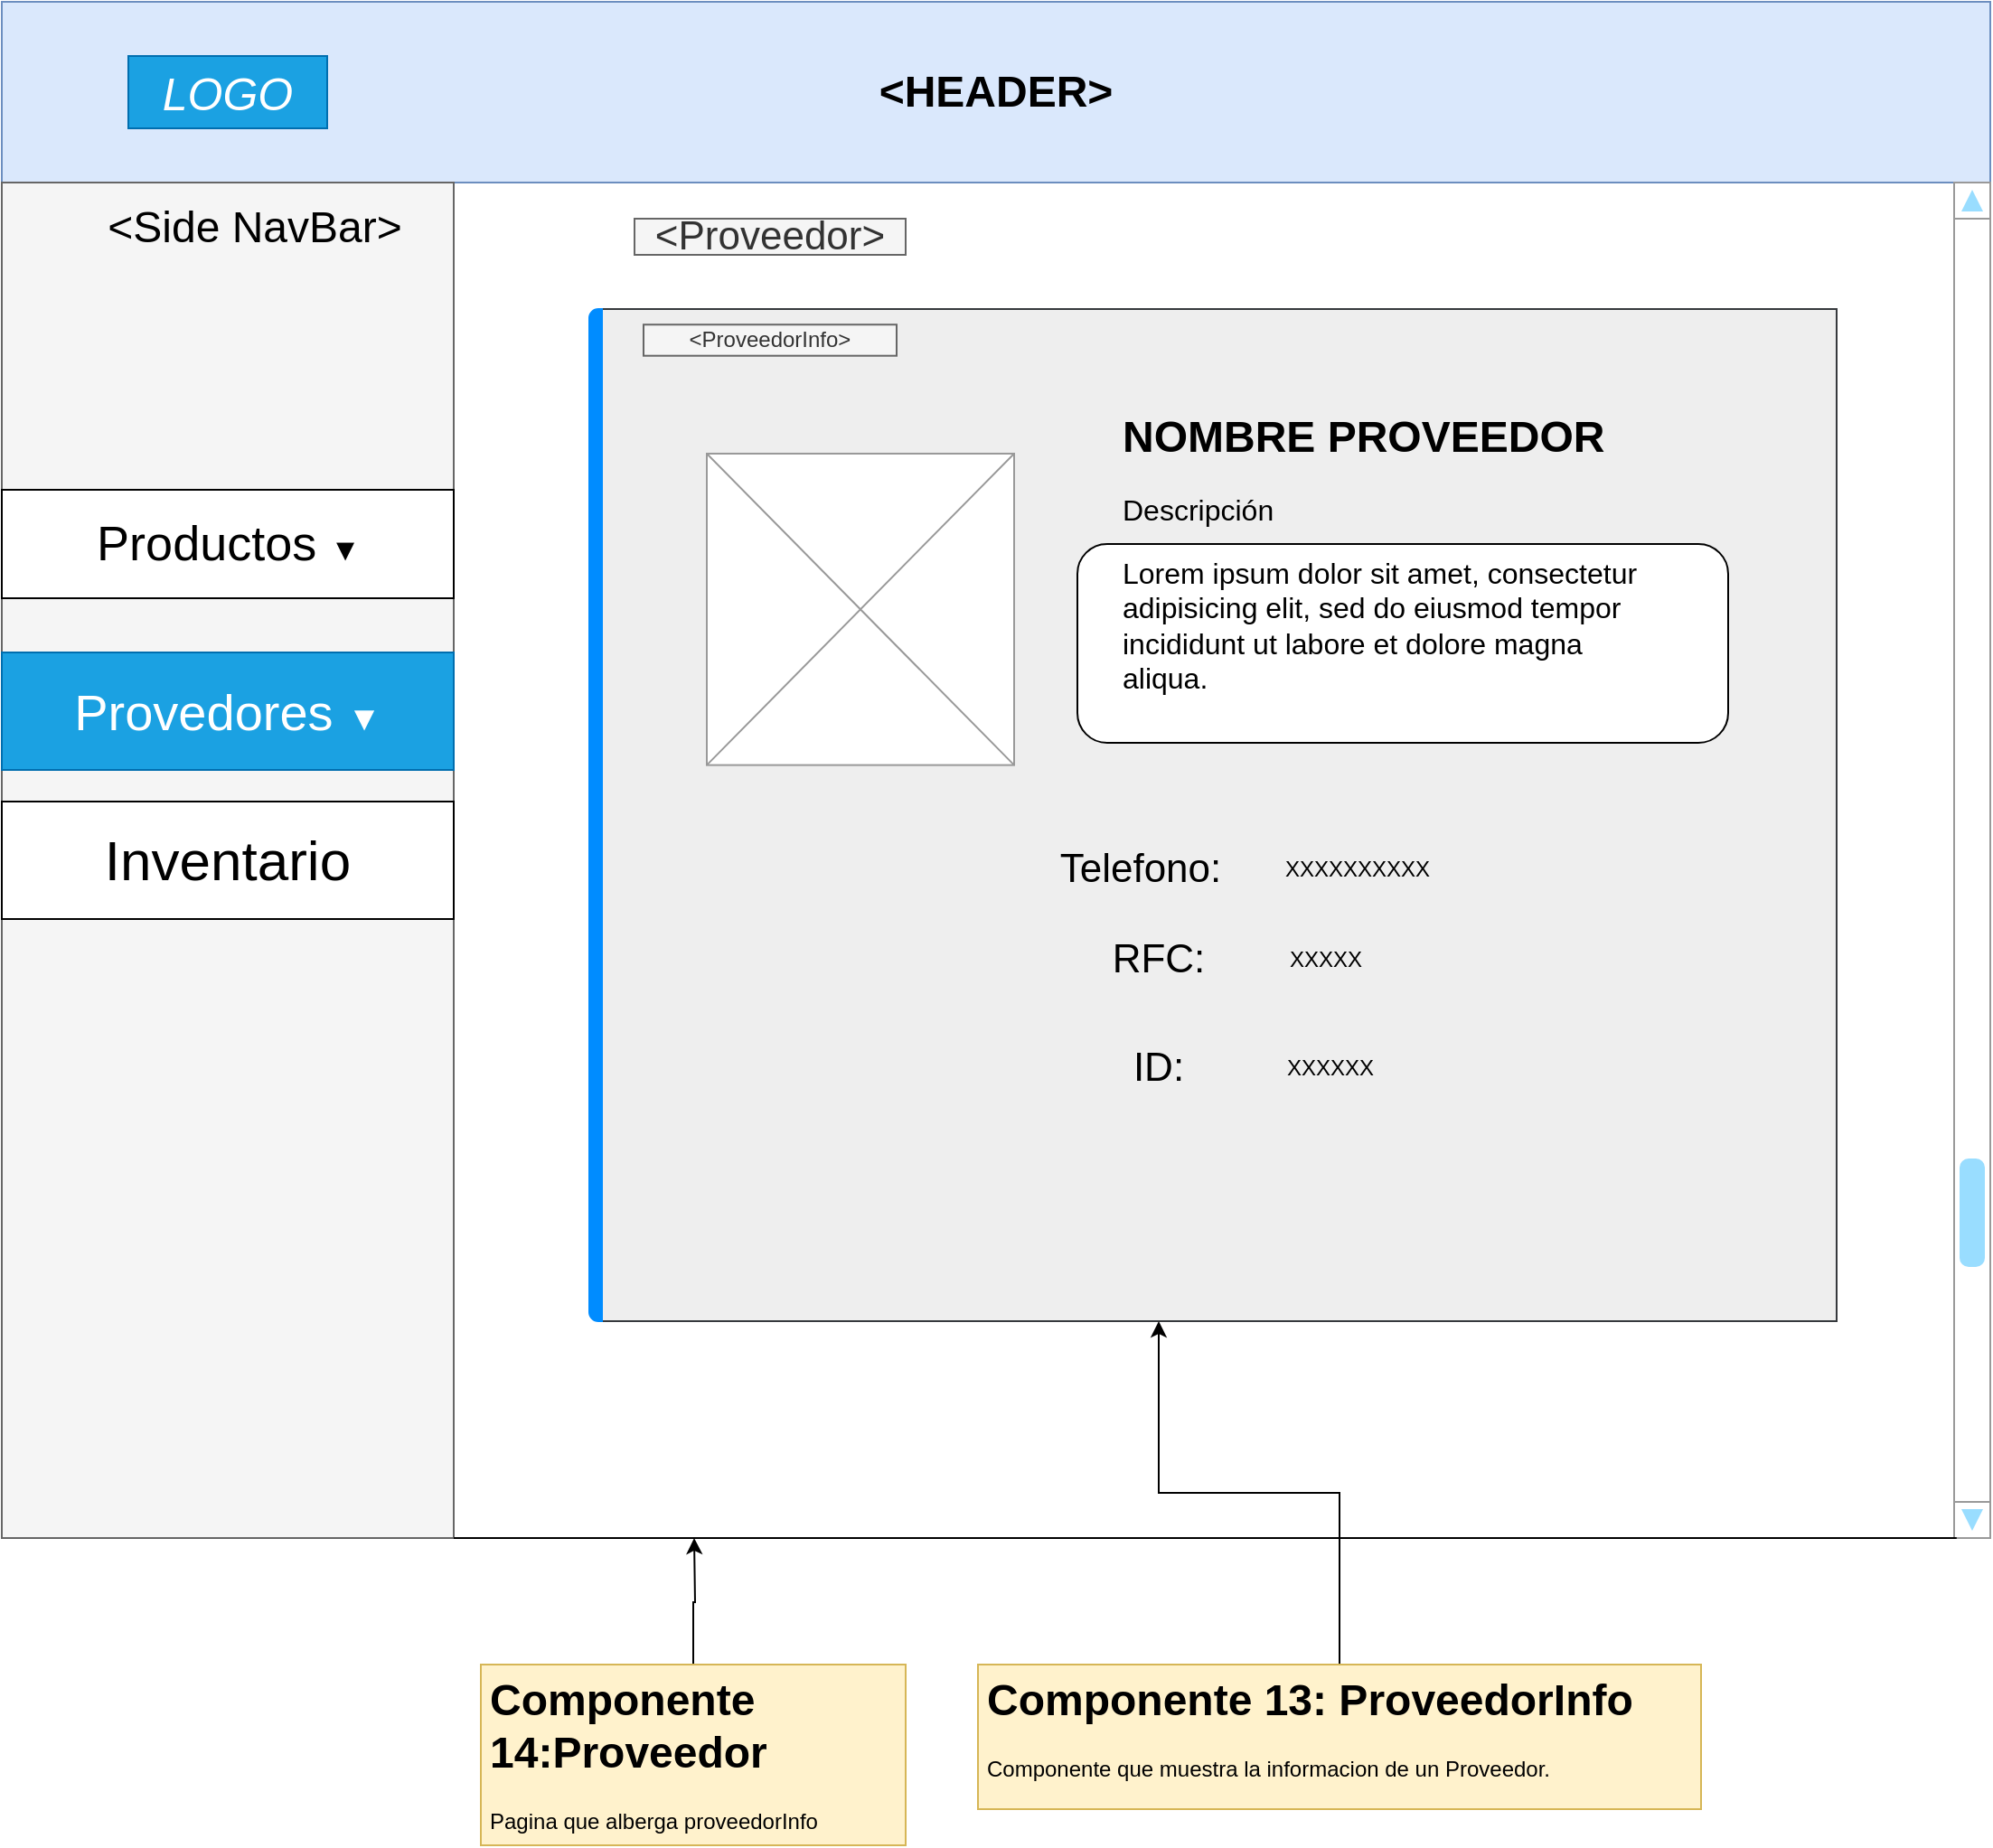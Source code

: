 <mxfile version="13.8.8" type="device"><diagram id="9Z0rajO9vy1eAtT90HRV" name="Page-1"><mxGraphModel dx="1447" dy="863" grid="1" gridSize="10" guides="1" tooltips="1" connect="1" arrows="1" fold="1" page="1" pageScale="1" pageWidth="850" pageHeight="1100" math="0" shadow="0"><root><mxCell id="0"/><mxCell id="1" parent="0"/><mxCell id="_uAHY--KUr31Mtknl9wJ-1" value="&lt;h1&gt;&amp;lt;HEADER&amp;gt;&lt;br&gt;&lt;/h1&gt;" style="rounded=0;whiteSpace=wrap;html=1;fillColor=#dae8fc;strokeColor=#6c8ebf;" parent="1" vertex="1"><mxGeometry width="1100" height="100" as="geometry"/></mxCell><mxCell id="_uAHY--KUr31Mtknl9wJ-2" value="" style="rounded=0;whiteSpace=wrap;html=1;fillColor=#f5f5f5;strokeColor=#666666;fontColor=#333333;" parent="1" vertex="1"><mxGeometry y="100" width="250" height="750" as="geometry"/></mxCell><mxCell id="_uAHY--KUr31Mtknl9wJ-3" value="" style="verticalLabelPosition=bottom;shadow=0;dashed=0;align=center;html=1;verticalAlign=top;strokeWidth=1;shape=mxgraph.mockup.navigation.scrollBar;strokeColor=#999999;barPos=20;fillColor2=#99ddff;strokeColor2=none;direction=north;" parent="1" vertex="1"><mxGeometry x="1080" y="100" width="20" height="750" as="geometry"/></mxCell><mxCell id="_uAHY--KUr31Mtknl9wJ-4" value="" style="endArrow=none;html=1;exitX=1;exitY=1;exitDx=0;exitDy=0;entryX=0;entryY=0.07;entryDx=0;entryDy=0;entryPerimeter=0;" parent="1" source="_uAHY--KUr31Mtknl9wJ-2" target="_uAHY--KUr31Mtknl9wJ-3" edge="1"><mxGeometry width="50" height="50" relative="1" as="geometry"><mxPoint x="280" y="870" as="sourcePoint"/><mxPoint x="330" y="820" as="targetPoint"/></mxGeometry></mxCell><mxCell id="_uAHY--KUr31Mtknl9wJ-5" value="&lt;font style=&quot;font-size: 24px&quot;&gt;&amp;lt;Side NavBar&amp;gt;&lt;/font&gt;" style="text;html=1;strokeColor=none;fillColor=none;align=center;verticalAlign=middle;whiteSpace=wrap;rounded=0;" parent="1" vertex="1"><mxGeometry x="50" y="110" width="180" height="30" as="geometry"/></mxCell><mxCell id="_uAHY--KUr31Mtknl9wJ-6" value="&lt;i&gt;&lt;font style=&quot;font-size: 25px&quot;&gt;LOGO&lt;/font&gt;&lt;/i&gt;" style="text;html=1;strokeColor=#006EAF;fillColor=#1ba1e2;align=center;verticalAlign=middle;whiteSpace=wrap;rounded=0;fontColor=#ffffff;" parent="1" vertex="1"><mxGeometry x="70" y="30" width="110" height="40" as="geometry"/></mxCell><mxCell id="_uAHY--KUr31Mtknl9wJ-7" value="" style="strokeWidth=1;shadow=0;dashed=0;align=center;html=1;shape=mxgraph.mockup.forms.rrect;rSize=0;" parent="1" vertex="1"><mxGeometry y="270" width="250" height="60" as="geometry"/></mxCell><mxCell id="_uAHY--KUr31Mtknl9wJ-8" value="&lt;font style=&quot;font-size: 27px&quot;&gt;Productos &lt;/font&gt;▼" style="strokeWidth=1;shadow=0;dashed=0;align=center;html=1;shape=mxgraph.mockup.forms.rrect;rSize=0;fontSize=17;resizeWidth=1;" parent="_uAHY--KUr31Mtknl9wJ-7" vertex="1"><mxGeometry width="250" height="60" relative="1" as="geometry"><mxPoint as="offset"/></mxGeometry></mxCell><mxCell id="_uAHY--KUr31Mtknl9wJ-11" value="&lt;font style=&quot;font-size: 28px&quot;&gt;Provedores &lt;/font&gt;&lt;font style=&quot;font-size: 19px&quot;&gt;▼&lt;/font&gt;" style="rounded=0;whiteSpace=wrap;html=1;fillColor=#1ba1e2;strokeColor=#006EAF;fontColor=#ffffff;" parent="1" vertex="1"><mxGeometry y="360" width="250" height="65" as="geometry"/></mxCell><mxCell id="_uAHY--KUr31Mtknl9wJ-12" value="&lt;font style=&quot;font-size: 31px&quot;&gt;Inventario&lt;/font&gt;" style="rounded=0;whiteSpace=wrap;html=1;" parent="1" vertex="1"><mxGeometry y="442.5" width="250" height="65" as="geometry"/></mxCell><mxCell id="_uAHY--KUr31Mtknl9wJ-25" value="" style="strokeWidth=1;shadow=0;dashed=0;align=center;html=1;shape=mxgraph.mockup.containers.marginRect2;rectMarginLeft=67;strokeColor=#36393d;fillColor=#eeeeee;" parent="1" vertex="1"><mxGeometry x="265" y="170" width="750" height="560" as="geometry"/></mxCell><mxCell id="AbV2LeKn4ZKA3L7Wp7C7-1" value="" style="rounded=1;whiteSpace=wrap;html=1;" parent="_uAHY--KUr31Mtknl9wJ-25" vertex="1"><mxGeometry x="330" y="130" width="360" height="110" as="geometry"/></mxCell><mxCell id="_uAHY--KUr31Mtknl9wJ-29" value="" style="strokeWidth=1;shadow=0;dashed=0;align=center;html=1;shape=mxgraph.mockup.containers.leftButton;rSize=5;strokeColor=#008cff;fillColor=#008cff;resizeHeight=1;movable=0;deletable=0;" parent="_uAHY--KUr31Mtknl9wJ-25" vertex="1"><mxGeometry width="7" height="560" relative="1" as="geometry"><mxPoint x="60" as="offset"/></mxGeometry></mxCell><mxCell id="_uAHY--KUr31Mtknl9wJ-31" value="" style="verticalLabelPosition=bottom;shadow=0;dashed=0;align=center;html=1;verticalAlign=top;strokeWidth=1;shape=mxgraph.mockup.graphics.simpleIcon;strokeColor=#999999;" parent="_uAHY--KUr31Mtknl9wJ-25" vertex="1"><mxGeometry x="125" y="80.004" width="170" height="172.308" as="geometry"/></mxCell><mxCell id="_uAHY--KUr31Mtknl9wJ-34" value="&lt;h1&gt;NOMBRE PROVEEDOR&lt;br&gt;&lt;/h1&gt;&lt;p style=&quot;font-size: 16px&quot;&gt;&lt;font style=&quot;font-size: 16px&quot;&gt;Descripción&lt;/font&gt;&lt;/p&gt;&lt;p style=&quot;font-size: 16px&quot;&gt;&lt;font style=&quot;font-size: 16px&quot;&gt;Lorem ipsum dolor sit amet, consectetur adipisicing elit, sed do eiusmod tempor incididunt ut labore et dolore magna aliqua.&lt;/font&gt;&lt;/p&gt;" style="text;html=1;strokeColor=none;fillColor=none;spacing=5;spacingTop=-20;whiteSpace=wrap;overflow=hidden;rounded=0;" parent="_uAHY--KUr31Mtknl9wJ-25" vertex="1"><mxGeometry x="350" y="50.69" width="310" height="209.31" as="geometry"/></mxCell><mxCell id="_uAHY--KUr31Mtknl9wJ-93" value="&amp;lt;ProveedorInfo&amp;gt;" style="text;html=1;strokeColor=#666666;fillColor=#f5f5f5;align=center;verticalAlign=middle;whiteSpace=wrap;rounded=0;fontColor=#333333;" parent="_uAHY--KUr31Mtknl9wJ-25" vertex="1"><mxGeometry x="90" y="8.615" width="140" height="17.231" as="geometry"/></mxCell><mxCell id="ZjIXF0Z3vVMWQ-gsR-TG-1" value="&lt;font style=&quot;font-size: 22px&quot;&gt;Telefono:&lt;/font&gt;" style="text;html=1;strokeColor=none;fillColor=none;align=center;verticalAlign=middle;whiteSpace=wrap;rounded=0;" parent="_uAHY--KUr31Mtknl9wJ-25" vertex="1"><mxGeometry x="310" y="300" width="110" height="20" as="geometry"/></mxCell><mxCell id="ZjIXF0Z3vVMWQ-gsR-TG-2" value="XXXXXXXXXX" style="text;html=1;strokeColor=none;fillColor=none;align=center;verticalAlign=middle;whiteSpace=wrap;rounded=0;" parent="_uAHY--KUr31Mtknl9wJ-25" vertex="1"><mxGeometry x="465" y="300" width="40" height="20" as="geometry"/></mxCell><mxCell id="ZjIXF0Z3vVMWQ-gsR-TG-3" value="&lt;font style=&quot;font-size: 22px&quot;&gt;RFC:&lt;/font&gt;" style="text;html=1;strokeColor=none;fillColor=none;align=center;verticalAlign=middle;whiteSpace=wrap;rounded=0;" parent="_uAHY--KUr31Mtknl9wJ-25" vertex="1"><mxGeometry x="355" y="350" width="40" height="20" as="geometry"/></mxCell><mxCell id="ZjIXF0Z3vVMWQ-gsR-TG-5" value="XXXXX" style="text;html=1;strokeColor=none;fillColor=none;align=center;verticalAlign=middle;whiteSpace=wrap;rounded=0;" parent="_uAHY--KUr31Mtknl9wJ-25" vertex="1"><mxGeometry x="435" y="350" width="65" height="20" as="geometry"/></mxCell><mxCell id="ZjIXF0Z3vVMWQ-gsR-TG-7" value="&lt;font style=&quot;font-size: 22px&quot;&gt;ID:&lt;/font&gt;" style="text;html=1;strokeColor=none;fillColor=none;align=center;verticalAlign=middle;whiteSpace=wrap;rounded=0;" parent="_uAHY--KUr31Mtknl9wJ-25" vertex="1"><mxGeometry x="355" y="410" width="40" height="20" as="geometry"/></mxCell><mxCell id="ZjIXF0Z3vVMWQ-gsR-TG-8" value="XXXXXX" style="text;html=1;strokeColor=none;fillColor=none;align=center;verticalAlign=middle;whiteSpace=wrap;rounded=0;" parent="_uAHY--KUr31Mtknl9wJ-25" vertex="1"><mxGeometry x="440" y="410" width="60" height="20" as="geometry"/></mxCell><mxCell id="_uAHY--KUr31Mtknl9wJ-95" style="edgeStyle=orthogonalEdgeStyle;rounded=0;orthogonalLoop=1;jettySize=auto;html=1;" parent="1" source="_uAHY--KUr31Mtknl9wJ-92" target="_uAHY--KUr31Mtknl9wJ-25" edge="1"><mxGeometry relative="1" as="geometry"/></mxCell><mxCell id="_uAHY--KUr31Mtknl9wJ-92" value="&lt;h1&gt;Componente 13: ProveedorInfo&lt;br&gt;&lt;/h1&gt;&lt;p&gt;Componente que muestra la informacion de un Proveedor.&lt;br&gt;&lt;/p&gt;&lt;p&gt;&lt;br&gt;&lt;/p&gt;&lt;p&gt;&lt;br&gt;&lt;/p&gt;&lt;p&gt;&lt;br&gt;&lt;/p&gt;&lt;p&gt;&lt;br&gt;&lt;/p&gt;" style="text;html=1;strokeColor=#d6b656;fillColor=#fff2cc;spacing=5;spacingTop=-20;whiteSpace=wrap;overflow=hidden;rounded=0;" parent="1" vertex="1"><mxGeometry x="540" y="920" width="400" height="80" as="geometry"/></mxCell><mxCell id="AbV2LeKn4ZKA3L7Wp7C7-10" style="edgeStyle=orthogonalEdgeStyle;rounded=0;orthogonalLoop=1;jettySize=auto;html=1;" parent="1" source="AbV2LeKn4ZKA3L7Wp7C7-8" edge="1"><mxGeometry relative="1" as="geometry"><mxPoint x="383" y="850" as="targetPoint"/></mxGeometry></mxCell><mxCell id="AbV2LeKn4ZKA3L7Wp7C7-8" value="&lt;h1&gt;Componente 14:Proveedor&amp;nbsp;&lt;/h1&gt;&lt;div&gt;Pagina que alberga proveedorInfo&lt;/div&gt;&lt;div&gt;&lt;br&gt;&lt;/div&gt;&lt;p&gt;&lt;br&gt;&lt;/p&gt;&lt;p&gt;&lt;br&gt;&lt;/p&gt;&lt;p&gt;&lt;br&gt;&lt;/p&gt;" style="text;html=1;strokeColor=#d6b656;fillColor=#fff2cc;spacing=5;spacingTop=-20;whiteSpace=wrap;overflow=hidden;rounded=0;" parent="1" vertex="1"><mxGeometry x="265" y="920" width="235" height="100" as="geometry"/></mxCell><mxCell id="AbV2LeKn4ZKA3L7Wp7C7-11" value="&lt;font style=&quot;font-size: 22px&quot;&gt;&amp;lt;Proveedor&amp;gt;&lt;/font&gt;" style="text;html=1;strokeColor=#666666;fillColor=#f5f5f5;align=center;verticalAlign=middle;whiteSpace=wrap;rounded=0;fontColor=#333333;" parent="1" vertex="1"><mxGeometry x="350" y="120" width="150" height="20" as="geometry"/></mxCell></root></mxGraphModel></diagram></mxfile>